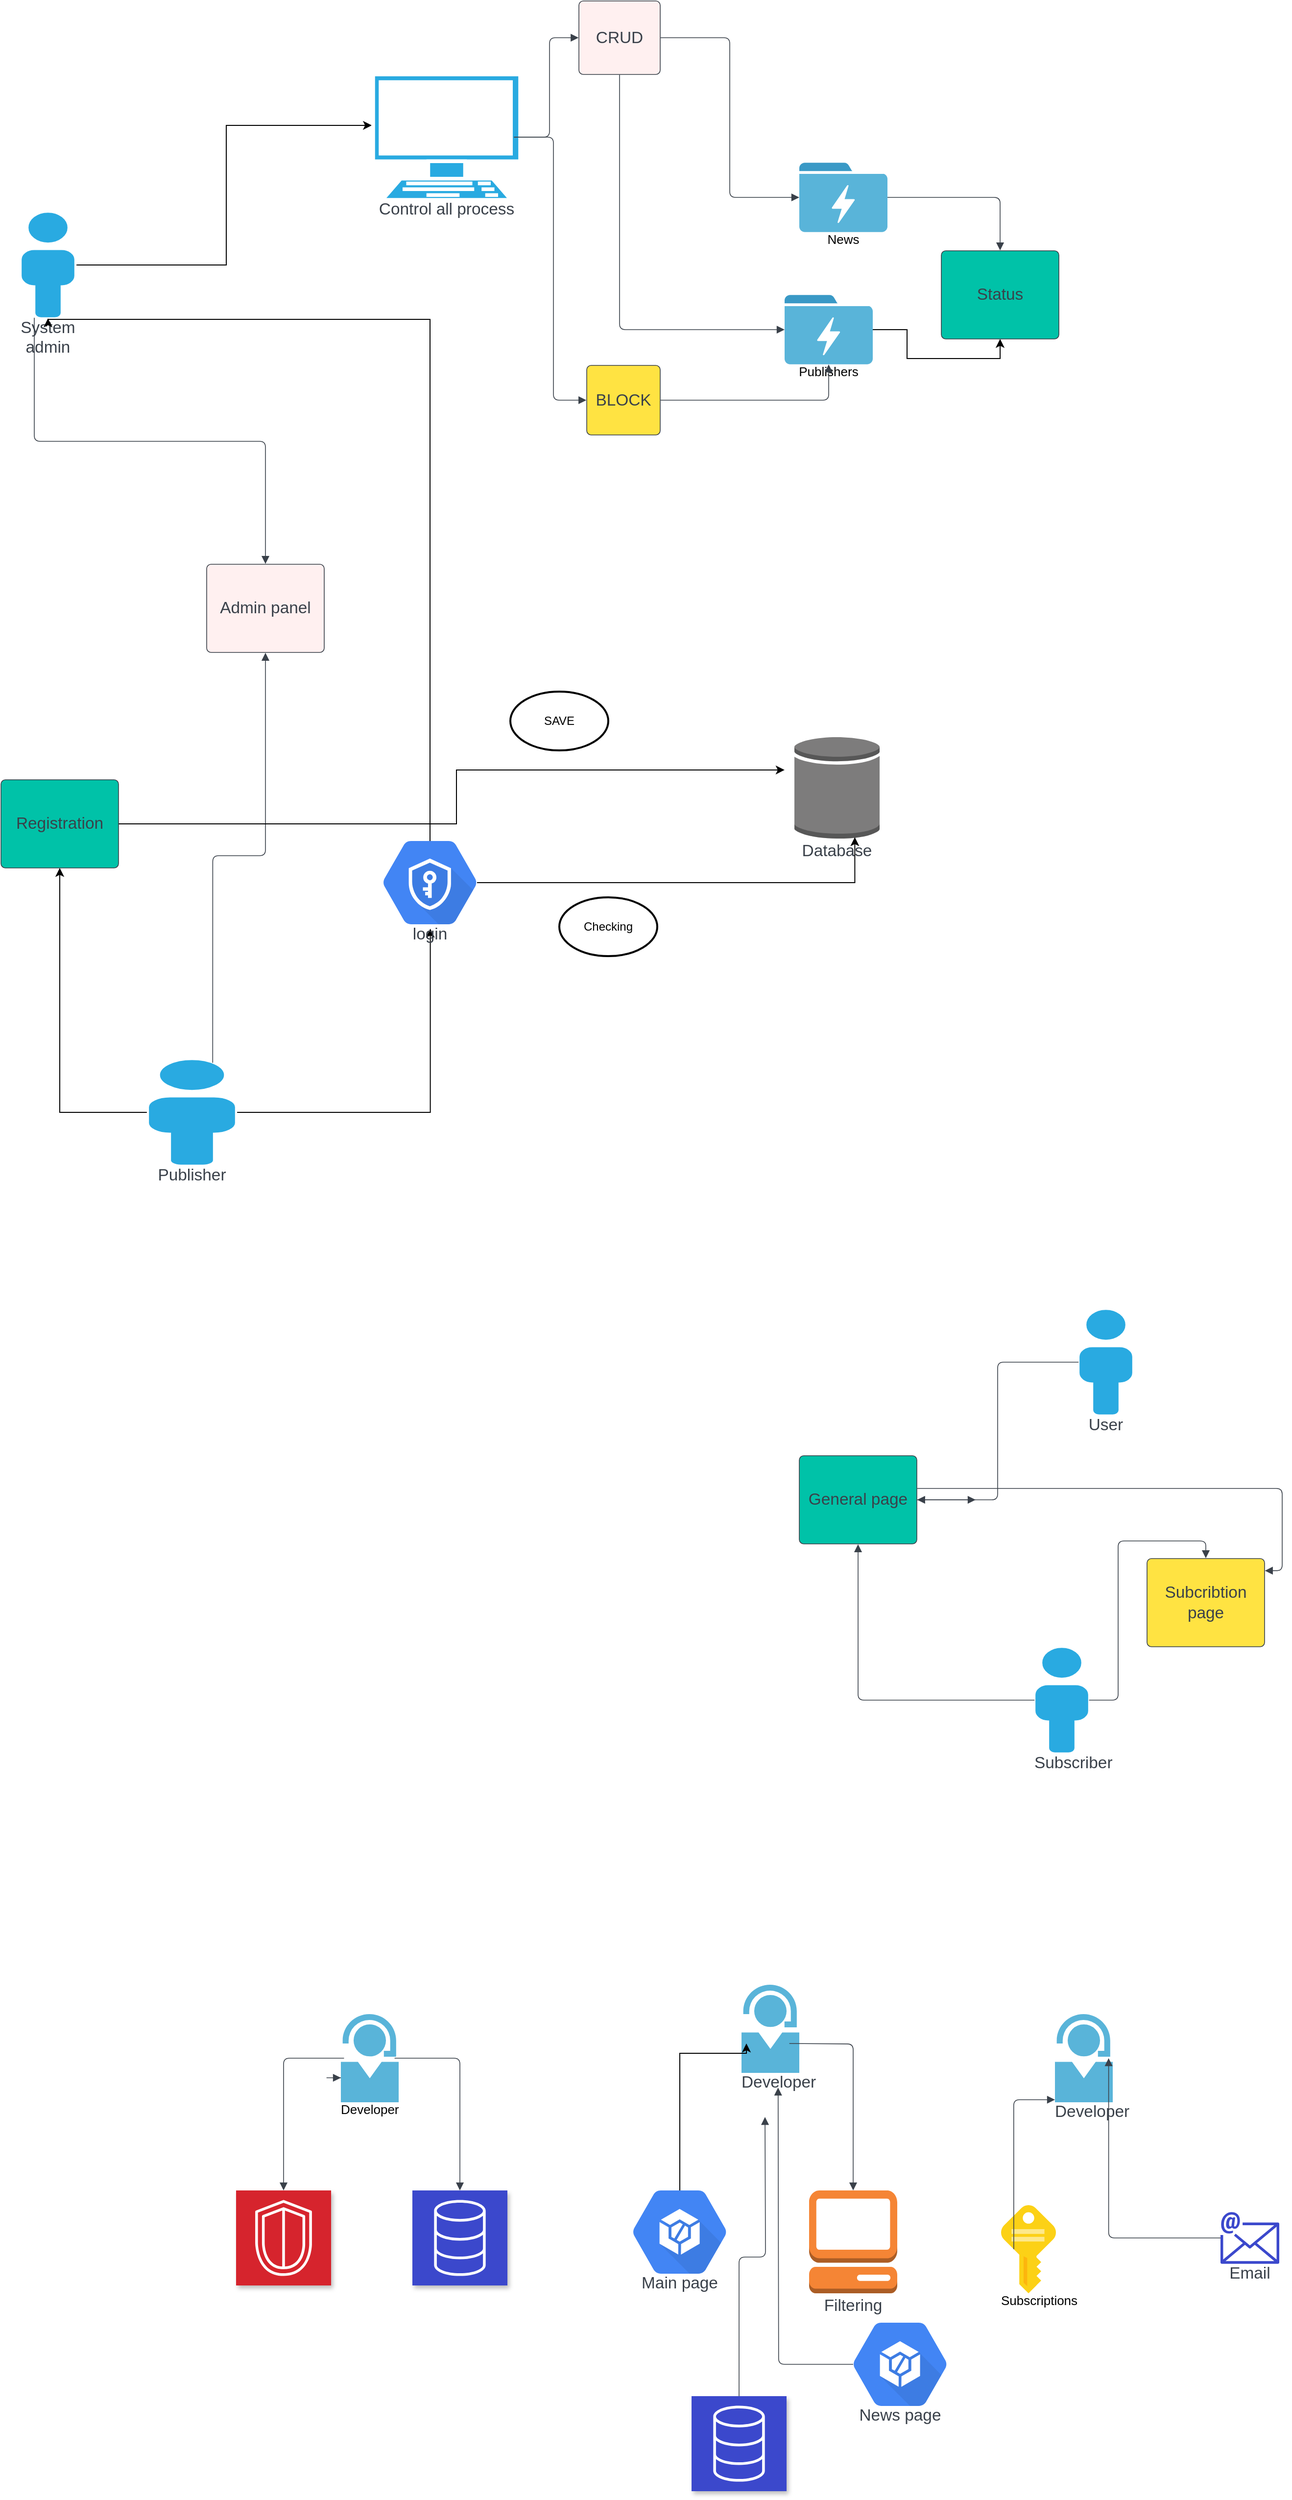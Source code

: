 <mxfile version="20.1.1" type="github"><diagram id="xcGwt7KqN-pnkv3arTzr" name="Page-1"><mxGraphModel dx="1564" dy="2050" grid="1" gridSize="10" guides="1" tooltips="1" connect="1" arrows="1" fold="1" page="1" pageScale="1" pageWidth="850" pageHeight="1100" math="0" shadow="0"><root><mxCell id="0"/><mxCell id="1" parent="0"/><mxCell id="YuPIQEYtRNLdqr7uBslR-247" value="" style="edgeStyle=orthogonalEdgeStyle;rounded=0;orthogonalLoop=1;jettySize=auto;html=1;" edge="1" parent="1" source="YuPIQEYtRNLdqr7uBslR-182" target="YuPIQEYtRNLdqr7uBslR-224"><mxGeometry relative="1" as="geometry"><mxPoint x="142" y="429.5" as="targetPoint"/></mxGeometry></mxCell><mxCell id="YuPIQEYtRNLdqr7uBslR-248" style="edgeStyle=orthogonalEdgeStyle;rounded=0;orthogonalLoop=1;jettySize=auto;html=1;entryX=0.503;entryY=1.053;entryDx=0;entryDy=0;entryPerimeter=0;" edge="1" parent="1" source="YuPIQEYtRNLdqr7uBslR-182" target="YuPIQEYtRNLdqr7uBslR-228"><mxGeometry relative="1" as="geometry"/></mxCell><UserObject label="Publisher" lucidchartObjectId="JqYiP7ZFZktO" id="YuPIQEYtRNLdqr7uBslR-182"><mxCell style="html=1;overflow=block;blockSpacing=1;whiteSpace=wrap;shape=mxgraph.networks.user_male;fillColor=#29AAE1;strokeColor=#ffffff;labelPosition=center;verticalLabelPosition=bottom;align=center;verticalAlign=top;fontSize=16.7;fontColor=#3a414a;spacing=0;strokeOpacity=100;rounded=1;absoluteArcSize=1;arcSize=9;strokeWidth=0.8;" vertex="1" parent="1"><mxGeometry x="190" y="375" width="90" height="109" as="geometry"/></mxCell></UserObject><UserObject label="User" lucidchartObjectId="ZqYitt9xQqzQ" id="YuPIQEYtRNLdqr7uBslR-183"><mxCell style="html=1;overflow=block;blockSpacing=1;whiteSpace=wrap;shape=mxgraph.networks.user_male;fillColor=#29AAE1;strokeColor=#ffffff;labelPosition=center;verticalLabelPosition=bottom;align=center;verticalAlign=top;fontSize=16.7;fontColor=#3a414a;spacing=0;strokeOpacity=100;rounded=1;absoluteArcSize=1;arcSize=9;strokeWidth=0.8;" vertex="1" parent="1"><mxGeometry x="1140" y="630" width="56" height="109" as="geometry"/></mxCell></UserObject><UserObject label="Subscriber" lucidchartObjectId="vrYijbogQHvb" id="YuPIQEYtRNLdqr7uBslR-184"><mxCell style="html=1;overflow=block;blockSpacing=1;whiteSpace=wrap;shape=mxgraph.networks.user_male;fillColor=#29AAE1;strokeColor=#ffffff;labelPosition=center;verticalLabelPosition=bottom;align=center;verticalAlign=top;fontSize=16.7;fontColor=#3a414a;spacing=0;strokeOpacity=100;rounded=1;absoluteArcSize=1;arcSize=9;strokeWidth=0.8;" vertex="1" parent="1"><mxGeometry x="1095" y="975" width="56" height="109" as="geometry"/></mxCell></UserObject><UserObject label="Database" lucidchartObjectId="4rYiDA7Kpm_z" id="YuPIQEYtRNLdqr7uBslR-185"><mxCell style="html=1;overflow=block;blockSpacing=1;whiteSpace=wrap;shape=mxgraph.aws3.generic_database;labelPosition=center;verticalLabelPosition=bottom;align=center;verticalAlign=top;pointerEvents=1;fontSize=16.7;fontColor=#3a414a;spacing=3.8;strokeColor=#3a414a;strokeOpacity=100;rounded=1;absoluteArcSize=1;arcSize=9;fillColor=#7D7C7C;strokeWidth=0.8;" vertex="1" parent="1"><mxGeometry x="850" y="45" width="87" height="105" as="geometry"/></mxCell></UserObject><mxCell id="YuPIQEYtRNLdqr7uBslR-255" style="edgeStyle=orthogonalEdgeStyle;rounded=0;orthogonalLoop=1;jettySize=auto;html=1;entryX=-0.009;entryY=0.406;entryDx=0;entryDy=0;entryPerimeter=0;" edge="1" parent="1" source="YuPIQEYtRNLdqr7uBslR-186" target="YuPIQEYtRNLdqr7uBslR-202"><mxGeometry relative="1" as="geometry"><Array as="points"><mxPoint x="270" y="-435"/><mxPoint x="270" y="-578"/></Array></mxGeometry></mxCell><UserObject label="System admin" lucidchartObjectId="WCYi4cPJt~aV" id="YuPIQEYtRNLdqr7uBslR-186"><mxCell style="html=1;overflow=block;blockSpacing=1;whiteSpace=wrap;shape=mxgraph.networks.user_male;fillColor=#29AAE1;strokeColor=#ffffff;labelPosition=center;verticalLabelPosition=bottom;align=center;verticalAlign=top;fontSize=16.7;fontColor=#3a414a;spacing=0;strokeOpacity=100;rounded=1;absoluteArcSize=1;arcSize=9;strokeWidth=0.8;" vertex="1" parent="1"><mxGeometry x="60" y="-490" width="56" height="109" as="geometry"/></mxCell></UserObject><UserObject label="General page" lucidchartObjectId="_RYi_mRMnJIc" id="YuPIQEYtRNLdqr7uBslR-192"><mxCell style="html=1;overflow=block;blockSpacing=1;whiteSpace=wrap;fontSize=16.7;fontColor=#3a414a;spacing=3.8;strokeColor=#3a414a;strokeOpacity=100;fillOpacity=100;rounded=1;absoluteArcSize=1;arcSize=9;fillColor=#00c2a8;strokeWidth=0.8;" vertex="1" parent="1"><mxGeometry x="855" y="780" width="120" height="90" as="geometry"/></mxCell></UserObject><UserObject label="" lucidchartObjectId="ySYi_mLvV1B7" id="YuPIQEYtRNLdqr7uBslR-193"><mxCell style="html=1;jettySize=18;whiteSpace=wrap;fontSize=13;strokeColor=#3a414a;strokeOpacity=100;strokeWidth=0.8;rounded=1;arcSize=12;edgeStyle=orthogonalEdgeStyle;startArrow=none;endArrow=block;endFill=1;exitX=0.002;exitY=0.5;exitPerimeter=0;entryX=1.003;entryY=0.5;entryPerimeter=0;" edge="1" parent="1" source="YuPIQEYtRNLdqr7uBslR-183" target="YuPIQEYtRNLdqr7uBslR-192"><mxGeometry width="100" height="100" relative="1" as="geometry"><Array as="points"/></mxGeometry></mxCell></UserObject><UserObject label="" lucidchartObjectId="CSYi9gX0iSLL" id="YuPIQEYtRNLdqr7uBslR-194"><mxCell style="html=1;jettySize=18;whiteSpace=wrap;fontSize=13;strokeColor=#3a414a;strokeOpacity=100;strokeWidth=0.8;rounded=1;arcSize=12;edgeStyle=orthogonalEdgeStyle;startArrow=none;endArrow=block;endFill=1;exitX=0.002;exitY=0.5;exitPerimeter=0;entryX=0.5;entryY=1.004;entryPerimeter=0;" edge="1" parent="1" source="YuPIQEYtRNLdqr7uBslR-184" target="YuPIQEYtRNLdqr7uBslR-192"><mxGeometry width="100" height="100" relative="1" as="geometry"><Array as="points"/></mxGeometry></mxCell></UserObject><UserObject label="Admin panel" lucidchartObjectId="-SYiqgl0.JOg" id="YuPIQEYtRNLdqr7uBslR-195"><mxCell style="html=1;overflow=block;blockSpacing=1;whiteSpace=wrap;fontSize=16.7;fontColor=#3a414a;spacing=3.8;strokeColor=#3a414a;strokeOpacity=100;fillOpacity=100;rounded=1;absoluteArcSize=1;arcSize=9;fillColor=#fff0f0;strokeWidth=0.8;" vertex="1" parent="1"><mxGeometry x="250" y="-130" width="120" height="90" as="geometry"/></mxCell></UserObject><UserObject label="" lucidchartObjectId="lTYiTFZFzEe." id="YuPIQEYtRNLdqr7uBslR-196"><mxCell style="html=1;jettySize=18;whiteSpace=wrap;fontSize=13;strokeColor=#3a414a;strokeOpacity=100;strokeWidth=0.8;rounded=1;arcSize=12;edgeStyle=orthogonalEdgeStyle;startArrow=none;endArrow=block;endFill=1;exitX=0.735;exitY=0.035;exitPerimeter=0;entryX=0.5;entryY=1.004;entryPerimeter=0;" edge="1" parent="1" source="YuPIQEYtRNLdqr7uBslR-182" target="YuPIQEYtRNLdqr7uBslR-195"><mxGeometry width="100" height="100" relative="1" as="geometry"><Array as="points"/></mxGeometry></mxCell></UserObject><UserObject label="" lucidchartObjectId="pTYi.hgMO9AH" id="YuPIQEYtRNLdqr7uBslR-197"><mxCell style="html=1;jettySize=18;whiteSpace=wrap;fontSize=13;strokeColor=#3a414a;strokeOpacity=100;strokeWidth=0.8;rounded=1;arcSize=12;edgeStyle=orthogonalEdgeStyle;startArrow=none;endArrow=block;endFill=1;exitX=0.25;exitY=0.994;exitPerimeter=0;entryX=0.5;entryY=-0.004;entryPerimeter=0;" edge="1" parent="1" source="YuPIQEYtRNLdqr7uBslR-186" target="YuPIQEYtRNLdqr7uBslR-195"><mxGeometry width="100" height="100" relative="1" as="geometry"><Array as="points"/></mxGeometry></mxCell></UserObject><UserObject label="Subcribtion page" lucidchartObjectId="sUYivtIZq7bZ" id="YuPIQEYtRNLdqr7uBslR-198"><mxCell style="html=1;overflow=block;blockSpacing=1;whiteSpace=wrap;fontSize=16.7;fontColor=#3a414a;spacing=3.8;strokeColor=#3a414a;strokeOpacity=100;fillOpacity=100;rounded=1;absoluteArcSize=1;arcSize=9;fillColor=#ffe342;strokeWidth=0.8;" vertex="1" parent="1"><mxGeometry x="1210" y="885" width="120" height="90" as="geometry"/></mxCell></UserObject><UserObject label="" lucidchartObjectId="00YiqhhNOf81" id="YuPIQEYtRNLdqr7uBslR-199"><mxCell style="html=1;jettySize=18;whiteSpace=wrap;fontSize=13;strokeColor=#3a414a;strokeOpacity=100;strokeWidth=0.8;rounded=1;arcSize=12;edgeStyle=orthogonalEdgeStyle;startArrow=none;endArrow=block;endFill=1;exitX=0.996;exitY=0.5;exitPerimeter=0;entryX=0.5;entryY=-0.004;entryPerimeter=0;" edge="1" parent="1" source="YuPIQEYtRNLdqr7uBslR-184" target="YuPIQEYtRNLdqr7uBslR-198"><mxGeometry width="100" height="100" relative="1" as="geometry"><Array as="points"/></mxGeometry></mxCell></UserObject><UserObject label="" lucidchartObjectId="70YinjZABqdt" id="YuPIQEYtRNLdqr7uBslR-200"><mxCell style="html=1;jettySize=18;whiteSpace=wrap;fontSize=13;strokeColor=#3a414a;strokeOpacity=100;strokeWidth=0.8;rounded=1;arcSize=12;edgeStyle=orthogonalEdgeStyle;startArrow=none;endArrow=block;endFill=1;exitX=1.003;exitY=0.5;exitPerimeter=0;" edge="1" parent="1" source="YuPIQEYtRNLdqr7uBslR-192"><mxGeometry width="100" height="100" relative="1" as="geometry"><Array as="points"/><mxPoint x="1035" y="825" as="targetPoint"/></mxGeometry></mxCell></UserObject><UserObject label="" lucidchartObjectId="b1YipTy246ud" id="YuPIQEYtRNLdqr7uBslR-201"><mxCell style="html=1;jettySize=18;whiteSpace=wrap;fontSize=13;strokeColor=#3a414a;strokeOpacity=100;strokeWidth=0.8;rounded=1;arcSize=12;edgeStyle=orthogonalEdgeStyle;startArrow=none;endArrow=block;endFill=1;exitX=1.003;exitY=0.371;exitPerimeter=0;entryX=1.003;entryY=0.137;entryPerimeter=0;" edge="1" parent="1" source="YuPIQEYtRNLdqr7uBslR-192" target="YuPIQEYtRNLdqr7uBslR-198"><mxGeometry width="100" height="100" relative="1" as="geometry"><Array as="points"/></mxGeometry></mxCell></UserObject><UserObject label="Control all process" lucidchartObjectId="X4Yiy81jSBWd" id="YuPIQEYtRNLdqr7uBslR-202"><mxCell style="html=1;overflow=block;blockSpacing=1;whiteSpace=wrap;shape=mxgraph.networks.terminal;fillColor=#29AAE1;strokeColor=#ffffff;labelPosition=center;verticalLabelPosition=bottom;align=center;verticalAlign=top;fontSize=16.7;fontColor=#3a414a;spacing=0;strokeOpacity=100;rounded=1;absoluteArcSize=1;arcSize=9;strokeWidth=0.8;" vertex="1" parent="1"><mxGeometry x="420" y="-630" width="150" height="128" as="geometry"/></mxCell></UserObject><UserObject label="Developer" lucidchartObjectId="T5Yi.VmzLWhx" id="YuPIQEYtRNLdqr7uBslR-204"><mxCell style="overflow=block;blockSpacing=1;whiteSpace=wrap;aspect=fixed;html=1;points=[];align=center;verticalAlign=top;image;image=img/lib/mscae/Support.svg;fontSize=13;spacing=0;strokeColor=#3a414a;strokeOpacity=100;rounded=1;absoluteArcSize=1;arcSize=9;fillColor=#59B4D9;strokeWidth=0.8;" vertex="1" parent="1"><mxGeometry x="387" y="1350" width="59" height="90" as="geometry"/></mxCell></UserObject><UserObject label="Developer" lucidchartObjectId="k6YihqqPkx-E" id="YuPIQEYtRNLdqr7uBslR-205"><mxCell style="overflow=block;blockSpacing=1;whiteSpace=wrap;aspect=fixed;html=1;points=[];align=center;verticalAlign=top;image;image=img/lib/mscae/Support.svg;fontSize=16.7;fontColor=#3a414a;spacing=0;strokeColor=#3a414a;strokeOpacity=100;rounded=1;absoluteArcSize=1;arcSize=9;fillColor=#59B4D9;strokeWidth=0.8;" vertex="1" parent="1"><mxGeometry x="796" y="1320" width="59" height="90" as="geometry"/></mxCell></UserObject><UserObject label="" lucidchartObjectId="W6Yit52WJz5J" id="YuPIQEYtRNLdqr7uBslR-206"><mxCell style="html=1;jettySize=18;whiteSpace=wrap;fontSize=13;strokeColor=#3a414a;strokeOpacity=100;strokeWidth=0.8;rounded=1;arcSize=12;edgeStyle=orthogonalEdgeStyle;startArrow=none;endArrow=block;endFill=1;exitY=0.5;exitPerimeter=0;entryY=0.5;entryPerimeter=0;" edge="1" parent="1" source="YuPIQEYtRNLdqr7uBslR-204" target="YuPIQEYtRNLdqr7uBslR-204"><mxGeometry width="100" height="100" relative="1" as="geometry"><Array as="points"><mxPoint x="370" y="1415" generated="1"/><mxPoint x="370" y="1415" generated="1"/></Array></mxGeometry></mxCell></UserObject><UserObject label="Developer" lucidchartObjectId="06Yi4dBcHiSk" id="YuPIQEYtRNLdqr7uBslR-207"><mxCell style="overflow=block;blockSpacing=1;whiteSpace=wrap;aspect=fixed;html=1;points=[];align=center;verticalAlign=top;image;image=img/lib/mscae/Support.svg;fontSize=16.7;fontColor=#3a414a;spacing=0;strokeColor=#3a414a;strokeOpacity=100;rounded=1;absoluteArcSize=1;arcSize=9;fillColor=#59B4D9;strokeWidth=0.8;" vertex="1" parent="1"><mxGeometry x="1116" y="1350" width="59" height="90" as="geometry"/></mxCell></UserObject><UserObject label="" lucidchartObjectId="I9Yii-yrfU1V" id="YuPIQEYtRNLdqr7uBslR-208"><mxCell style="html=1;overflow=block;blockSpacing=1;whiteSpace=wrap;shape=mxgraph.aws4.resourceIcon;resIcon=mxgraph.aws4.security_identity_and_compliance;labelPosition=center;verticalLabelPosition=bottom;align=center;verticalAlign=top;pointerEvents=1;fontSize=13;spacing=0;strokeColor=#ffffff;rounded=1;absoluteArcSize=1;arcSize=9;shadow=1;fillColor=#d6242d;strokeWidth=0.8;" vertex="1" parent="1"><mxGeometry x="280" y="1530" width="97" height="97" as="geometry"/></mxCell></UserObject><UserObject label="" lucidchartObjectId="99YirCJPHeiX" id="YuPIQEYtRNLdqr7uBslR-209"><mxCell style="html=1;overflow=block;blockSpacing=1;whiteSpace=wrap;shape=mxgraph.aws4.resourceIcon;resIcon=mxgraph.aws4.database;labelPosition=center;verticalLabelPosition=bottom;align=center;verticalAlign=top;pointerEvents=1;fontSize=13;spacing=0;strokeColor=#ffffff;rounded=1;absoluteArcSize=1;arcSize=9;shadow=1;fillColor=#3b48cc;strokeWidth=0.8;" vertex="1" parent="1"><mxGeometry x="460" y="1530" width="97" height="97" as="geometry"/></mxCell></UserObject><UserObject label="" lucidchartObjectId="h-YidDqTquFX" id="YuPIQEYtRNLdqr7uBslR-210"><mxCell style="html=1;jettySize=18;whiteSpace=wrap;fontSize=13;strokeColor=#3a414a;strokeOpacity=100;strokeWidth=0.8;rounded=1;arcSize=12;edgeStyle=orthogonalEdgeStyle;startArrow=none;endArrow=block;endFill=1;exitX=0.055;exitY=0.5;exitPerimeter=0;entryX=0.5;entryY=0;entryPerimeter=0;" edge="1" parent="1" source="YuPIQEYtRNLdqr7uBslR-204" target="YuPIQEYtRNLdqr7uBslR-208"><mxGeometry width="100" height="100" relative="1" as="geometry"><Array as="points"/></mxGeometry></mxCell></UserObject><UserObject label="" lucidchartObjectId="k-YifS0LX.PO" id="YuPIQEYtRNLdqr7uBslR-211"><mxCell style="html=1;jettySize=18;whiteSpace=wrap;fontSize=13;strokeColor=#3a414a;strokeOpacity=100;strokeWidth=0.8;rounded=1;arcSize=12;edgeStyle=orthogonalEdgeStyle;startArrow=none;endArrow=block;endFill=1;exitX=0.929;exitY=0.5;exitPerimeter=0;entryX=0.5;entryY=0;entryPerimeter=0;" edge="1" parent="1" source="YuPIQEYtRNLdqr7uBslR-204" target="YuPIQEYtRNLdqr7uBslR-209"><mxGeometry width="100" height="100" relative="1" as="geometry"><Array as="points"/></mxGeometry></mxCell></UserObject><mxCell id="YuPIQEYtRNLdqr7uBslR-256" style="edgeStyle=orthogonalEdgeStyle;rounded=0;orthogonalLoop=1;jettySize=auto;html=1;entryX=0.068;entryY=0.667;entryDx=0;entryDy=0;entryPerimeter=0;" edge="1" parent="1" source="YuPIQEYtRNLdqr7uBslR-212" target="YuPIQEYtRNLdqr7uBslR-205"><mxGeometry relative="1" as="geometry"><Array as="points"><mxPoint x="733" y="1390"/><mxPoint x="801" y="1390"/></Array></mxGeometry></mxCell><UserObject label="Main page" lucidchartObjectId="9-YiL2jvR9W." id="YuPIQEYtRNLdqr7uBslR-212"><mxCell style="overflow=block;blockSpacing=1;whiteSpace=wrap;html=1;verticalLabelPosition=bottom;verticalAlign=top;shape=mxgraph.gcp2.container_builder;fontSize=16.7;fontColor=#3a414a;spacing=0;strokeColor=#3a414a;strokeOpacity=100;fillOpacity=100;fillColor=#4285f4;strokeWidth=0.8;" vertex="1" parent="1"><mxGeometry x="685" y="1530" width="96" height="85" as="geometry"/></mxCell></UserObject><UserObject label="Filtering" lucidchartObjectId="8_Yi_r1ALaDi" id="YuPIQEYtRNLdqr7uBslR-213"><mxCell style="html=1;overflow=block;blockSpacing=1;whiteSpace=wrap;shape=mxgraph.aws3.management_console;labelPosition=center;verticalLabelPosition=bottom;align=center;verticalAlign=top;pointerEvents=1;fontSize=16.7;fontColor=#3a414a;spacing=3.8;strokeColor=#3a414a;strokeOpacity=100;rounded=1;absoluteArcSize=1;arcSize=9;fillColor=#f58535;strokeWidth=0.8;" vertex="1" parent="1"><mxGeometry x="865" y="1530" width="90" height="105" as="geometry"/></mxCell></UserObject><UserObject label="Subscriptions" lucidchartObjectId="A~Yi6HSfEHS~" id="YuPIQEYtRNLdqr7uBslR-215"><mxCell style="overflow=block;blockSpacing=1;whiteSpace=wrap;aspect=fixed;html=1;points=[];align=center;verticalAlign=top;image;image=img/lib/mscae/Key.svg;fontSize=13;spacing=0;strokeColor=#3a414a;strokeOpacity=100;rounded=1;absoluteArcSize=1;arcSize=9;fillColor=#fcd116;strokeWidth=0.8;" vertex="1" parent="1"><mxGeometry x="1061" y="1545" width="56" height="90" as="geometry"/></mxCell></UserObject><UserObject label="" lucidchartObjectId="E~YiMY3DHAxY" id="YuPIQEYtRNLdqr7uBslR-216"><mxCell style="html=1;jettySize=18;whiteSpace=wrap;fontSize=13;strokeColor=#3a414a;strokeOpacity=100;strokeWidth=0.8;rounded=1;arcSize=12;edgeStyle=orthogonalEdgeStyle;startArrow=none;endArrow=block;endFill=1;exitX=0.231;exitY=0.5;exitPerimeter=0;entryX=0;entryY=0.971;entryPerimeter=0;" edge="1" parent="1" source="YuPIQEYtRNLdqr7uBslR-215" target="YuPIQEYtRNLdqr7uBslR-207"><mxGeometry width="100" height="100" relative="1" as="geometry"><Array as="points"/></mxGeometry></mxCell></UserObject><UserObject label="Email" lucidchartObjectId=".~YiSCGlY94b" id="YuPIQEYtRNLdqr7uBslR-217"><mxCell style="html=1;overflow=block;blockSpacing=1;whiteSpace=wrap;shape=mxgraph.aws4.email;verticalLabelPosition=bottom;align=center;verticalAlign=top;pointerEvents=1;fontSize=16.7;fontColor=#3a414a;spacing=0;strokeColor=#3a414a;strokeOpacity=100;rounded=1;absoluteArcSize=1;arcSize=9;fillColor=#3b48cc;strokeWidth=0.8;" vertex="1" parent="1"><mxGeometry x="1285" y="1552" width="60" height="53" as="geometry"/></mxCell></UserObject><UserObject label="" lucidchartObjectId="caZidCQpsrRH" id="YuPIQEYtRNLdqr7uBslR-218"><mxCell style="html=1;jettySize=18;whiteSpace=wrap;fontSize=13;strokeColor=#3a414a;strokeOpacity=100;strokeWidth=0.8;rounded=1;arcSize=12;edgeStyle=orthogonalEdgeStyle;startArrow=none;endArrow=block;endFill=1;exitX=0;exitY=0.5;exitPerimeter=0;entryX=0.929;entryY=0.5;entryPerimeter=0;" edge="1" parent="1" source="YuPIQEYtRNLdqr7uBslR-217" target="YuPIQEYtRNLdqr7uBslR-207"><mxGeometry width="100" height="100" relative="1" as="geometry"><Array as="points"/></mxGeometry></mxCell></UserObject><UserObject label="" lucidchartObjectId="BdZiOBSMo-kZ" id="YuPIQEYtRNLdqr7uBslR-219"><mxCell style="html=1;jettySize=18;whiteSpace=wrap;fontSize=13;strokeColor=#3a414a;strokeOpacity=100;strokeWidth=0.8;rounded=1;arcSize=12;edgeStyle=orthogonalEdgeStyle;startArrow=none;endArrow=block;endFill=1;exitX=0.929;exitY=0.5;exitPerimeter=0;entryX=0.5;entryY=0;entryPerimeter=0;" edge="1" parent="1" target="YuPIQEYtRNLdqr7uBslR-213"><mxGeometry width="100" height="100" relative="1" as="geometry"><Array as="points"/><mxPoint x="844.811" y="1380" as="sourcePoint"/></mxGeometry></mxCell></UserObject><UserObject label="News page" lucidchartObjectId="jjZiGP0FjF8u" id="YuPIQEYtRNLdqr7uBslR-220"><mxCell style="overflow=block;blockSpacing=1;whiteSpace=wrap;html=1;verticalLabelPosition=bottom;verticalAlign=top;shape=mxgraph.gcp2.container_builder;fontSize=16.7;fontColor=#3a414a;spacing=0;strokeColor=#3a414a;strokeOpacity=100;fillOpacity=100;fillColor=#4285f4;strokeWidth=0.8;" vertex="1" parent="1"><mxGeometry x="910" y="1665" width="96" height="85" as="geometry"/></mxCell></UserObject><UserObject label="" lucidchartObjectId="qkZiRpJSgjnH" id="YuPIQEYtRNLdqr7uBslR-221"><mxCell style="html=1;overflow=block;blockSpacing=1;whiteSpace=wrap;shape=mxgraph.aws4.resourceIcon;resIcon=mxgraph.aws4.database;labelPosition=center;verticalLabelPosition=bottom;align=center;verticalAlign=top;pointerEvents=1;fontSize=13;spacing=0;strokeColor=#ffffff;rounded=1;absoluteArcSize=1;arcSize=9;shadow=1;fillColor=#3b48cc;strokeWidth=0.8;" vertex="1" parent="1"><mxGeometry x="745" y="1740" width="97" height="97" as="geometry"/></mxCell></UserObject><UserObject label="" lucidchartObjectId="BkZi0-~V98aL" id="YuPIQEYtRNLdqr7uBslR-222"><mxCell style="html=1;jettySize=18;whiteSpace=wrap;fontSize=13;strokeColor=#3a414a;strokeOpacity=100;strokeWidth=0.8;rounded=1;arcSize=12;edgeStyle=orthogonalEdgeStyle;startArrow=none;endArrow=block;endFill=1;exitX=0.5;exitY=0;exitPerimeter=0;" edge="1" parent="1" source="YuPIQEYtRNLdqr7uBslR-221"><mxGeometry width="100" height="100" relative="1" as="geometry"><Array as="points"/><mxPoint x="820" y="1455" as="targetPoint"/></mxGeometry></mxCell></UserObject><UserObject label="" lucidchartObjectId="KkZiZMxDxosM" id="YuPIQEYtRNLdqr7uBslR-223"><mxCell style="html=1;jettySize=18;whiteSpace=wrap;fontSize=13;strokeColor=#3a414a;strokeOpacity=100;strokeWidth=0.8;rounded=1;arcSize=12;edgeStyle=orthogonalEdgeStyle;startArrow=none;endArrow=block;endFill=1;exitX=0;exitY=0.5;exitPerimeter=0;entryX=0.735;entryY=1;entryPerimeter=0;" edge="1" parent="1" source="YuPIQEYtRNLdqr7uBslR-220"><mxGeometry width="100" height="100" relative="1" as="geometry"><Array as="points"/><mxPoint x="833.365" y="1425" as="targetPoint"/></mxGeometry></mxCell></UserObject><mxCell id="YuPIQEYtRNLdqr7uBslR-250" style="edgeStyle=orthogonalEdgeStyle;rounded=0;orthogonalLoop=1;jettySize=auto;html=1;entryX=-0.115;entryY=0.333;entryDx=0;entryDy=0;entryPerimeter=0;" edge="1" parent="1" source="YuPIQEYtRNLdqr7uBslR-224" target="YuPIQEYtRNLdqr7uBslR-185"><mxGeometry relative="1" as="geometry"/></mxCell><UserObject label="Registration" lucidchartObjectId="V-AyXlkCTLcH" id="YuPIQEYtRNLdqr7uBslR-224"><mxCell style="html=1;overflow=block;blockSpacing=1;whiteSpace=wrap;fontSize=16.7;fontColor=#3a414a;spacing=3.8;strokeColor=#3a414a;strokeOpacity=100;fillOpacity=100;rounded=1;absoluteArcSize=1;arcSize=9;fillColor=#00c2a8;strokeWidth=0.8;" vertex="1" parent="1"><mxGeometry x="40" y="90" width="120" height="90" as="geometry"/></mxCell></UserObject><mxCell id="YuPIQEYtRNLdqr7uBslR-249" style="edgeStyle=orthogonalEdgeStyle;rounded=0;orthogonalLoop=1;jettySize=auto;html=1;entryX=0.709;entryY=0.987;entryDx=0;entryDy=0;entryPerimeter=0;" edge="1" parent="1" source="YuPIQEYtRNLdqr7uBslR-228" target="YuPIQEYtRNLdqr7uBslR-185"><mxGeometry relative="1" as="geometry"/></mxCell><mxCell id="YuPIQEYtRNLdqr7uBslR-254" style="edgeStyle=orthogonalEdgeStyle;rounded=0;orthogonalLoop=1;jettySize=auto;html=1;" edge="1" parent="1" source="YuPIQEYtRNLdqr7uBslR-228" target="YuPIQEYtRNLdqr7uBslR-186"><mxGeometry relative="1" as="geometry"><Array as="points"><mxPoint x="478" y="-380"/><mxPoint x="88" y="-380"/></Array></mxGeometry></mxCell><UserObject label="login" lucidchartObjectId="-.Ayxru7y3Yt" id="YuPIQEYtRNLdqr7uBslR-228"><mxCell style="overflow=block;blockSpacing=1;whiteSpace=wrap;html=1;verticalLabelPosition=bottom;verticalAlign=top;shape=mxgraph.gcp2.key_management_service;fontSize=16.7;fontColor=#3a414a;spacing=0;strokeColor=#3a414a;strokeOpacity=100;fillOpacity=100;fillColor=#4285f4;strokeWidth=0.8;" vertex="1" parent="1"><mxGeometry x="430" y="152.5" width="96" height="85" as="geometry"/></mxCell></UserObject><UserObject label="News" lucidchartObjectId="0~AyOjOtVgyL" id="YuPIQEYtRNLdqr7uBslR-229"><mxCell style="overflow=block;blockSpacing=1;whiteSpace=wrap;aspect=fixed;html=1;points=[];align=center;verticalAlign=top;image;image=img/lib/mscae/Data_Lake_Store.svg;fontSize=13;spacing=0;strokeColor=#3a414a;strokeOpacity=100;rounded=1;absoluteArcSize=1;arcSize=9;fillColor=#59b4d9;strokeWidth=0.8;" vertex="1" parent="1"><mxGeometry x="855" y="-540" width="90" height="71" as="geometry"/></mxCell></UserObject><UserObject label="CRUD" lucidchartObjectId="KaByhbmFNHv8" id="YuPIQEYtRNLdqr7uBslR-230"><mxCell style="html=1;overflow=block;blockSpacing=1;whiteSpace=wrap;fontSize=16.7;fontColor=#3a414a;spacing=3.8;strokeColor=#3a414a;strokeOpacity=100;fillOpacity=100;rounded=1;absoluteArcSize=1;arcSize=9;fillColor=#fff0f0;strokeWidth=0.8;" vertex="1" parent="1"><mxGeometry x="630" y="-705" width="83" height="75" as="geometry"/></mxCell></UserObject><mxCell id="YuPIQEYtRNLdqr7uBslR-245" style="edgeStyle=orthogonalEdgeStyle;rounded=0;orthogonalLoop=1;jettySize=auto;html=1;entryX=0.5;entryY=1;entryDx=0;entryDy=0;" edge="1" parent="1" source="YuPIQEYtRNLdqr7uBslR-231" target="YuPIQEYtRNLdqr7uBslR-240"><mxGeometry relative="1" as="geometry"><mxPoint x="1010" y="-250" as="targetPoint"/></mxGeometry></mxCell><UserObject label="Publishers" lucidchartObjectId="BbByX57SyhOl" id="YuPIQEYtRNLdqr7uBslR-231"><mxCell style="overflow=block;blockSpacing=1;whiteSpace=wrap;aspect=fixed;html=1;points=[];align=center;verticalAlign=top;image;image=img/lib/mscae/Data_Lake_Store.svg;fontSize=13;spacing=0;strokeColor=#3a414a;strokeOpacity=100;rounded=1;absoluteArcSize=1;arcSize=9;fillColor=#59b4d9;strokeWidth=0.8;" vertex="1" parent="1"><mxGeometry x="840" y="-405" width="90" height="71" as="geometry"/></mxCell></UserObject><UserObject label="BLOCK" lucidchartObjectId="7bByJSLA_6Ru" id="YuPIQEYtRNLdqr7uBslR-232"><mxCell style="html=1;overflow=block;blockSpacing=1;whiteSpace=wrap;fontSize=16.7;fontColor=#3a414a;spacing=3.8;strokeColor=#3a414a;strokeOpacity=100;fillOpacity=100;rounded=1;absoluteArcSize=1;arcSize=9;fillColor=#ffe342;strokeWidth=0.8;" vertex="1" parent="1"><mxGeometry x="638" y="-333" width="75" height="71" as="geometry"/></mxCell></UserObject><UserObject label="" lucidchartObjectId="EcByC0_M~Lye" id="YuPIQEYtRNLdqr7uBslR-233"><mxCell style="html=1;jettySize=18;whiteSpace=wrap;fontSize=13;strokeColor=#3a414a;strokeOpacity=100;strokeWidth=0.8;rounded=1;arcSize=12;edgeStyle=orthogonalEdgeStyle;startArrow=none;endArrow=block;endFill=1;exitX=0.958;exitY=0.5;exitPerimeter=0;entryX=-0.004;entryY=0.5;entryPerimeter=0;" edge="1" parent="1" source="YuPIQEYtRNLdqr7uBslR-202" target="YuPIQEYtRNLdqr7uBslR-230"><mxGeometry width="100" height="100" relative="1" as="geometry"><Array as="points"/></mxGeometry></mxCell></UserObject><UserObject label="" lucidchartObjectId="HcByieZ5gsJX" id="YuPIQEYtRNLdqr7uBslR-234"><mxCell style="html=1;jettySize=18;whiteSpace=wrap;fontSize=13;strokeColor=#3a414a;strokeOpacity=100;strokeWidth=0.8;rounded=1;arcSize=12;edgeStyle=orthogonalEdgeStyle;startArrow=none;endArrow=block;endFill=1;exitX=1.004;exitY=0.5;exitPerimeter=0;entryX=0;entryY=0.5;entryPerimeter=0;" edge="1" parent="1" source="YuPIQEYtRNLdqr7uBslR-230" target="YuPIQEYtRNLdqr7uBslR-229"><mxGeometry width="100" height="100" relative="1" as="geometry"><Array as="points"/></mxGeometry></mxCell></UserObject><UserObject label="" lucidchartObjectId="LcByq-Xw.HKr" id="YuPIQEYtRNLdqr7uBslR-235"><mxCell style="html=1;jettySize=18;whiteSpace=wrap;fontSize=13;strokeColor=#3a414a;strokeOpacity=100;strokeWidth=0.8;rounded=1;arcSize=12;edgeStyle=orthogonalEdgeStyle;startArrow=none;endArrow=block;endFill=1;exitX=0.5;exitY=1.005;exitPerimeter=0;entryX=0;entryY=0.5;entryPerimeter=0;" edge="1" parent="1" source="YuPIQEYtRNLdqr7uBslR-230" target="YuPIQEYtRNLdqr7uBslR-231"><mxGeometry width="100" height="100" relative="1" as="geometry"><Array as="points"/></mxGeometry></mxCell></UserObject><UserObject label="" lucidchartObjectId="ScByRrMbDwM." id="YuPIQEYtRNLdqr7uBslR-236"><mxCell style="html=1;jettySize=18;whiteSpace=wrap;fontSize=13;strokeColor=#3a414a;strokeOpacity=100;strokeWidth=0.8;rounded=1;arcSize=12;edgeStyle=orthogonalEdgeStyle;startArrow=none;endArrow=block;endFill=1;exitX=0.958;exitY=0.5;exitPerimeter=0;entryX=-0.005;entryY=0.5;entryPerimeter=0;" edge="1" parent="1" source="YuPIQEYtRNLdqr7uBslR-202" target="YuPIQEYtRNLdqr7uBslR-232"><mxGeometry width="100" height="100" relative="1" as="geometry"><Array as="points"/></mxGeometry></mxCell></UserObject><UserObject label="" lucidchartObjectId="VcByOzjFxPzY" id="YuPIQEYtRNLdqr7uBslR-237"><mxCell style="html=1;jettySize=18;whiteSpace=wrap;fontSize=13;strokeColor=#3a414a;strokeOpacity=100;strokeWidth=0.8;rounded=1;arcSize=12;edgeStyle=orthogonalEdgeStyle;startArrow=none;endArrow=block;endFill=1;exitX=1.005;exitY=0.5;exitPerimeter=0;entryX=0.5;entryY=1;entryPerimeter=0;" edge="1" parent="1" source="YuPIQEYtRNLdqr7uBslR-232" target="YuPIQEYtRNLdqr7uBslR-231"><mxGeometry width="100" height="100" relative="1" as="geometry"><Array as="points"/></mxGeometry></mxCell></UserObject><UserObject label="Status" lucidchartObjectId="sgByVn6cFwpp" id="YuPIQEYtRNLdqr7uBslR-240"><mxCell style="html=1;overflow=block;blockSpacing=1;whiteSpace=wrap;fontSize=16.7;fontColor=#3a414a;spacing=3.8;strokeColor=#3a414a;strokeOpacity=100;fillOpacity=100;rounded=1;absoluteArcSize=1;arcSize=9;fillColor=#00c2a8;strokeWidth=0.8;" vertex="1" parent="1"><mxGeometry x="1000" y="-450" width="120" height="90" as="geometry"/></mxCell></UserObject><UserObject label="" lucidchartObjectId="IgByd2TzZuli" id="YuPIQEYtRNLdqr7uBslR-241"><mxCell style="html=1;jettySize=18;whiteSpace=wrap;fontSize=13;strokeColor=#3a414a;strokeOpacity=100;strokeWidth=0.8;rounded=1;arcSize=12;edgeStyle=orthogonalEdgeStyle;startArrow=none;endArrow=block;endFill=1;exitX=1;exitY=0.5;exitPerimeter=0;entryX=0.5;entryY=-0.004;entryPerimeter=0;" edge="1" parent="1" source="YuPIQEYtRNLdqr7uBslR-229" target="YuPIQEYtRNLdqr7uBslR-240"><mxGeometry width="100" height="100" relative="1" as="geometry"><Array as="points"/></mxGeometry></mxCell></UserObject><mxCell id="YuPIQEYtRNLdqr7uBslR-251" value="SAVE&lt;br&gt;" style="strokeWidth=2;html=1;shape=mxgraph.flowchart.start_1;whiteSpace=wrap;" vertex="1" parent="1"><mxGeometry x="560" width="100" height="60" as="geometry"/></mxCell><mxCell id="YuPIQEYtRNLdqr7uBslR-253" value="Checking" style="strokeWidth=2;html=1;shape=mxgraph.flowchart.start_1;whiteSpace=wrap;" vertex="1" parent="1"><mxGeometry x="610" y="210" width="100" height="60" as="geometry"/></mxCell></root></mxGraphModel></diagram></mxfile>